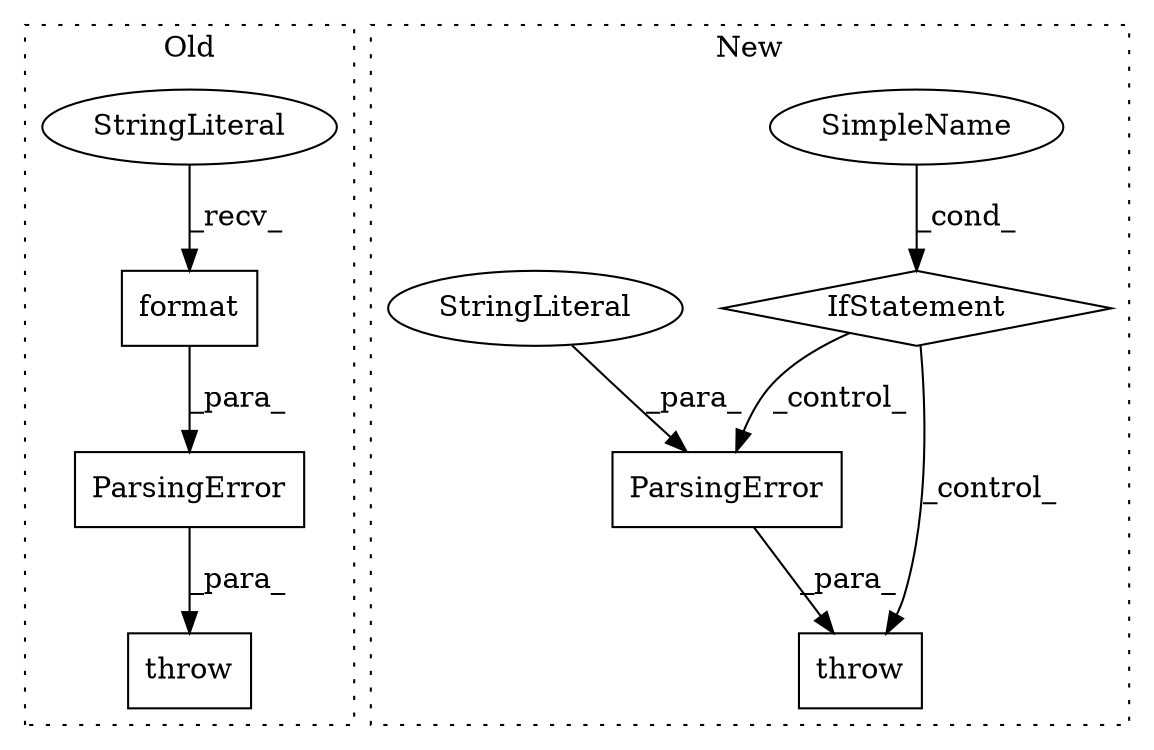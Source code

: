 digraph G {
subgraph cluster0 {
1 [label="ParsingError" a="32" s="3663,3745" l="13,1" shape="box"];
4 [label="format" a="32" s="3706,3744" l="7,1" shape="box"];
6 [label="StringLiteral" a="45" s="3676" l="29" shape="ellipse"];
9 [label="throw" a="53" s="3657" l="6" shape="box"];
label = "Old";
style="dotted";
}
subgraph cluster1 {
2 [label="ParsingError" a="32" s="3571,3614" l="13,1" shape="box"];
3 [label="IfStatement" a="25" s="3421,3451" l="8,2" shape="diamond"];
5 [label="SimpleName" a="42" s="" l="" shape="ellipse"];
7 [label="StringLiteral" a="45" s="3584" l="30" shape="ellipse"];
8 [label="throw" a="53" s="3565" l="6" shape="box"];
label = "New";
style="dotted";
}
1 -> 9 [label="_para_"];
2 -> 8 [label="_para_"];
3 -> 8 [label="_control_"];
3 -> 2 [label="_control_"];
4 -> 1 [label="_para_"];
5 -> 3 [label="_cond_"];
6 -> 4 [label="_recv_"];
7 -> 2 [label="_para_"];
}